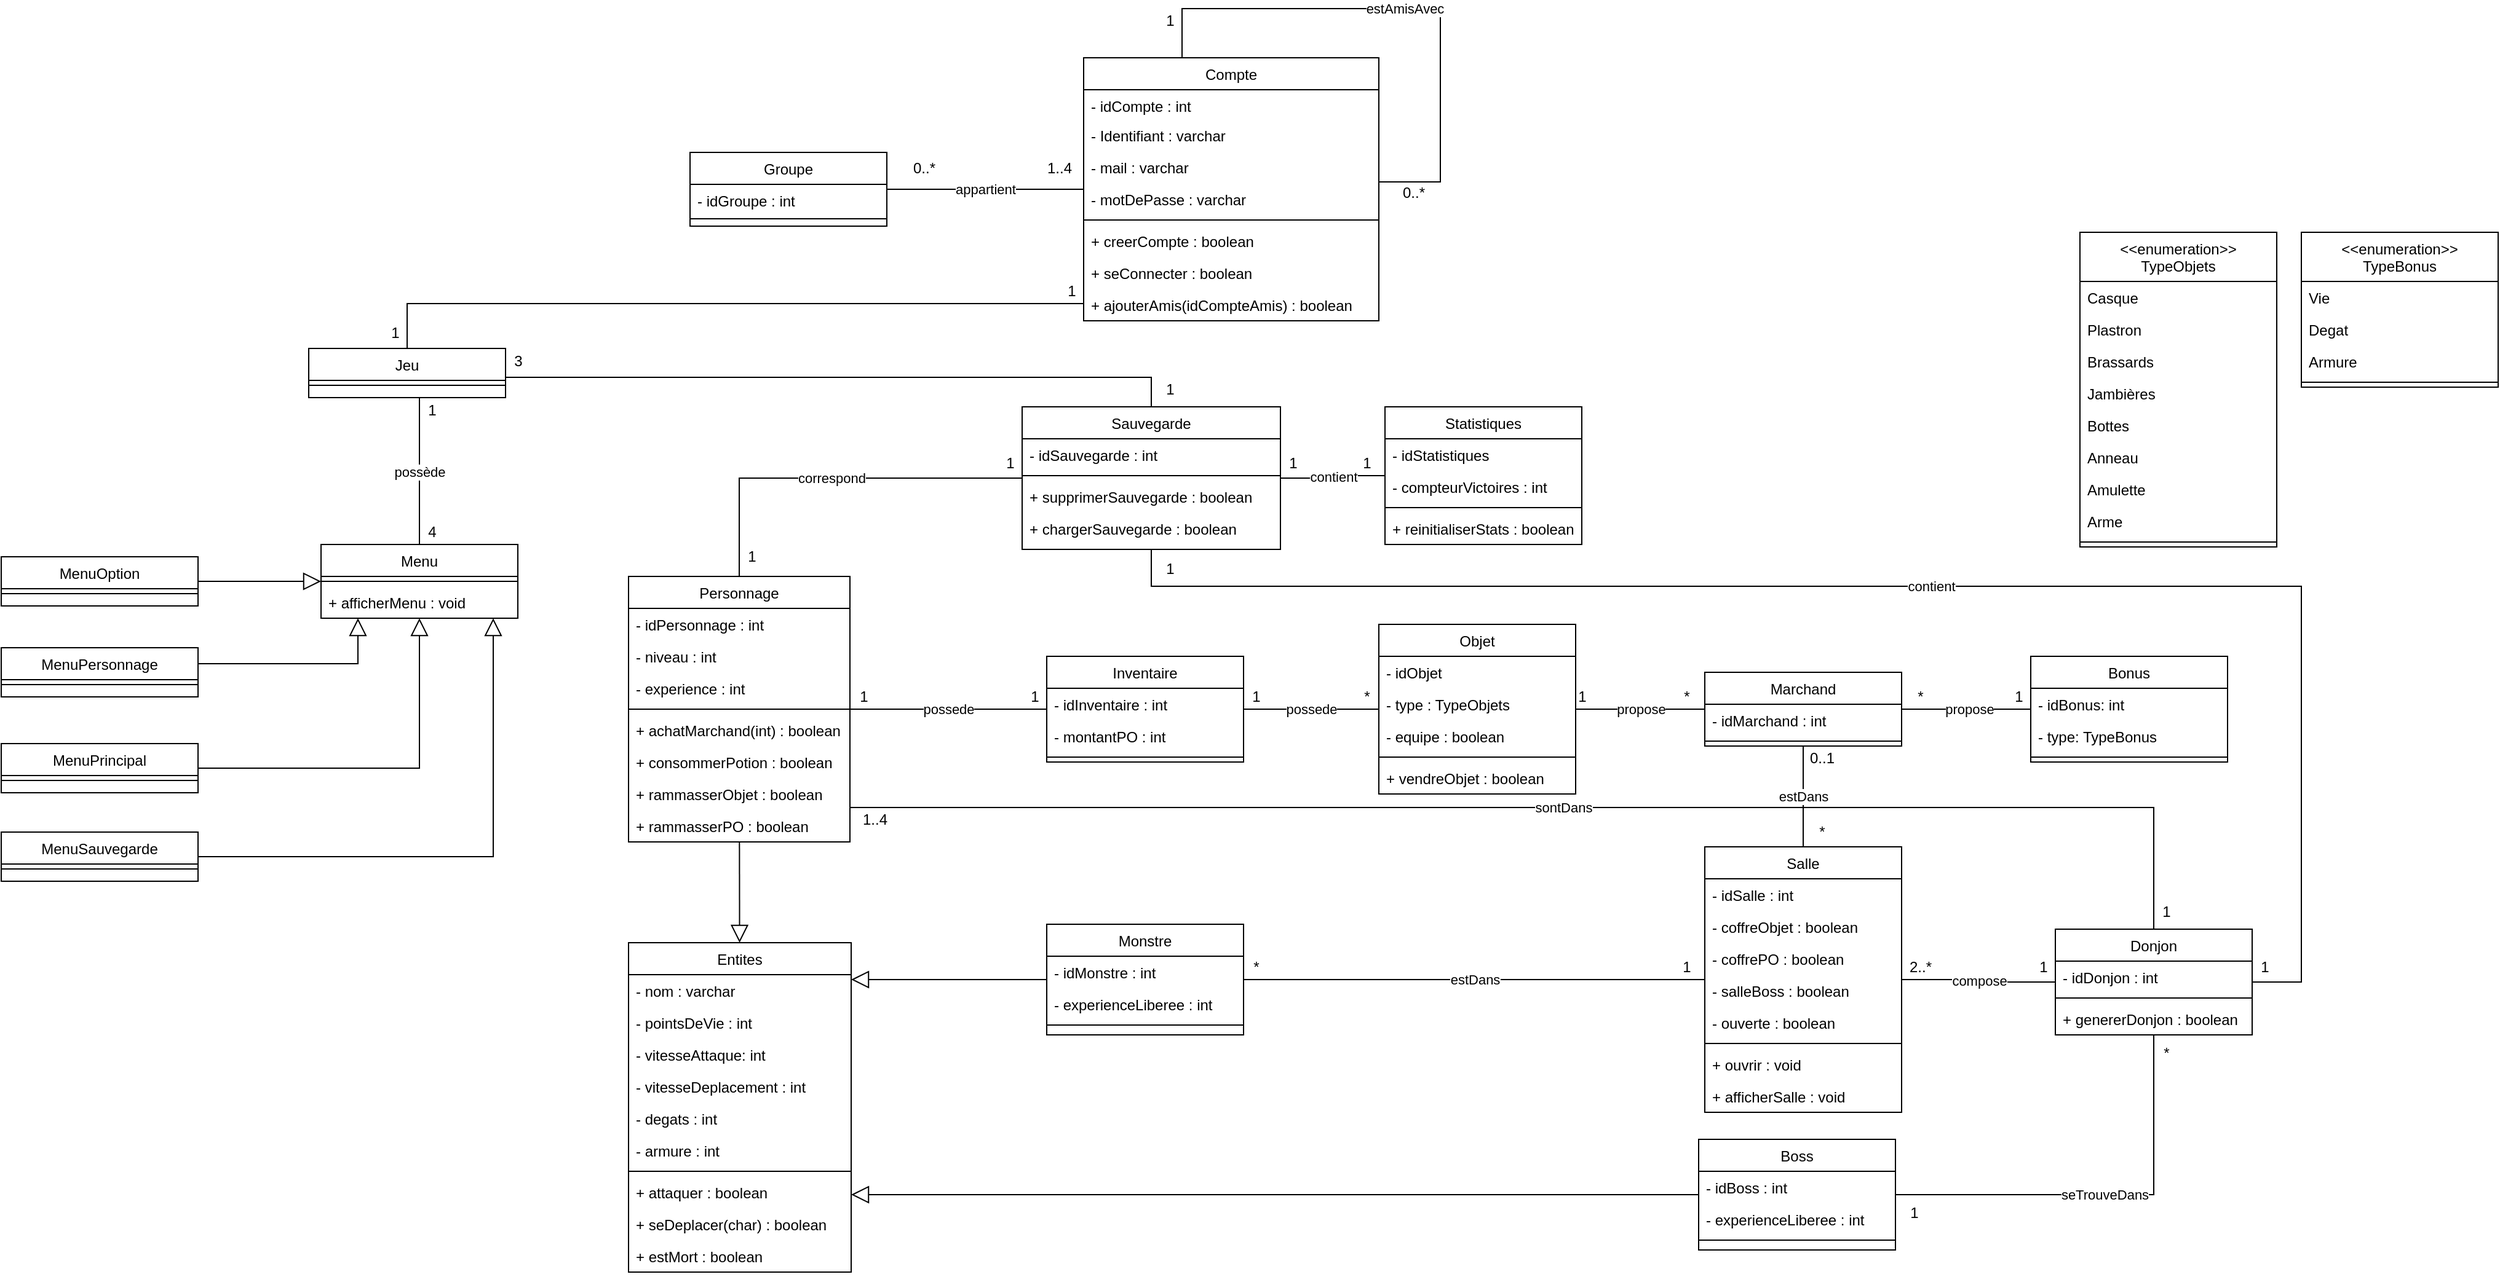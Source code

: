 <mxfile version="14.6.13" type="device"><diagram id="C5RBs43oDa-KdzZeNtuy" name="Page-1"><mxGraphModel dx="2858" dy="2343" grid="1" gridSize="10" guides="1" tooltips="1" connect="1" arrows="1" fold="1" page="1" pageScale="1" pageWidth="827" pageHeight="1169" math="0" shadow="0"><root><mxCell id="WIyWlLk6GJQsqaUBKTNV-0"/><mxCell id="WIyWlLk6GJQsqaUBKTNV-1" parent="WIyWlLk6GJQsqaUBKTNV-0"/><mxCell id="CKXL9ChSC8N--gB_DYFA-120" value="contient" style="edgeStyle=orthogonalEdgeStyle;rounded=0;orthogonalLoop=1;jettySize=auto;html=1;endArrow=none;endFill=0;" parent="WIyWlLk6GJQsqaUBKTNV-1" source="CKXL9ChSC8N--gB_DYFA-48" target="CKXL9ChSC8N--gB_DYFA-72" edge="1"><mxGeometry relative="1" as="geometry"/></mxCell><mxCell id="CKXL9ChSC8N--gB_DYFA-124" value="correspond" style="edgeStyle=orthogonalEdgeStyle;rounded=0;orthogonalLoop=1;jettySize=auto;html=1;endArrow=none;endFill=0;" parent="WIyWlLk6GJQsqaUBKTNV-1" source="CKXL9ChSC8N--gB_DYFA-48" target="CKXL9ChSC8N--gB_DYFA-0" edge="1"><mxGeometry relative="1" as="geometry"/></mxCell><mxCell id="CKXL9ChSC8N--gB_DYFA-140" value="estDans" style="edgeStyle=orthogonalEdgeStyle;rounded=0;orthogonalLoop=1;jettySize=auto;html=1;endArrow=none;endFill=0;" parent="WIyWlLk6GJQsqaUBKTNV-1" source="CKXL9ChSC8N--gB_DYFA-24" target="CKXL9ChSC8N--gB_DYFA-151" edge="1"><mxGeometry relative="1" as="geometry"><mxPoint x="1310" y="470" as="targetPoint"/><mxPoint x="1210" y="470" as="sourcePoint"/></mxGeometry></mxCell><mxCell id="CKXL9ChSC8N--gB_DYFA-121" value="1" style="text;html=1;align=center;verticalAlign=middle;resizable=0;points=[];autosize=1;" parent="WIyWlLk6GJQsqaUBKTNV-1" vertex="1"><mxGeometry x="970" y="40" width="20" height="20" as="geometry"/></mxCell><mxCell id="CKXL9ChSC8N--gB_DYFA-123" value="1" style="text;html=1;align=center;verticalAlign=middle;resizable=0;points=[];autosize=1;" parent="WIyWlLk6GJQsqaUBKTNV-1" vertex="1"><mxGeometry x="1030" y="40" width="20" height="20" as="geometry"/></mxCell><mxCell id="CKXL9ChSC8N--gB_DYFA-125" value="1" style="text;html=1;align=center;verticalAlign=middle;resizable=0;points=[];autosize=1;" parent="WIyWlLk6GJQsqaUBKTNV-1" vertex="1"><mxGeometry x="740" y="40" width="20" height="20" as="geometry"/></mxCell><mxCell id="CKXL9ChSC8N--gB_DYFA-126" value="1" style="text;html=1;align=center;verticalAlign=middle;resizable=0;points=[];autosize=1;" parent="WIyWlLk6GJQsqaUBKTNV-1" vertex="1"><mxGeometry x="530" y="116" width="20" height="20" as="geometry"/></mxCell><mxCell id="CKXL9ChSC8N--gB_DYFA-131" value="possede" style="edgeStyle=orthogonalEdgeStyle;rounded=0;orthogonalLoop=1;jettySize=auto;html=1;endArrow=none;endFill=0;" parent="WIyWlLk6GJQsqaUBKTNV-1" source="CKXL9ChSC8N--gB_DYFA-54" target="CKXL9ChSC8N--gB_DYFA-60" edge="1"><mxGeometry relative="1" as="geometry"><mxPoint x="1050" y="250" as="targetPoint"/></mxGeometry></mxCell><mxCell id="CKXL9ChSC8N--gB_DYFA-127" value="possede" style="edgeStyle=orthogonalEdgeStyle;rounded=0;orthogonalLoop=1;jettySize=auto;html=1;endArrow=none;endFill=0;" parent="WIyWlLk6GJQsqaUBKTNV-1" source="CKXL9ChSC8N--gB_DYFA-0" target="CKXL9ChSC8N--gB_DYFA-54" edge="1"><mxGeometry relative="1" as="geometry"/></mxCell><mxCell id="CKXL9ChSC8N--gB_DYFA-149" style="rounded=0;orthogonalLoop=1;jettySize=auto;html=1;startArrow=none;startFill=0;startSize=6;endArrow=block;endFill=0;endSize=12;" parent="WIyWlLk6GJQsqaUBKTNV-1" source="CKXL9ChSC8N--gB_DYFA-0" target="CKXL9ChSC8N--gB_DYFA-18" edge="1"><mxGeometry relative="1" as="geometry"/></mxCell><mxCell id="CKXL9ChSC8N--gB_DYFA-168" value="sontDans" style="edgeStyle=orthogonalEdgeStyle;rounded=0;orthogonalLoop=1;jettySize=auto;html=1;startArrow=none;startFill=0;startSize=6;endArrow=none;endFill=0;endSize=12;" parent="WIyWlLk6GJQsqaUBKTNV-1" source="CKXL9ChSC8N--gB_DYFA-0" target="CKXL9ChSC8N--gB_DYFA-157" edge="1"><mxGeometry relative="1" as="geometry"><mxPoint x="590" y="360" as="sourcePoint"/><Array as="points"><mxPoint x="1680" y="330"/></Array></mxGeometry></mxCell><mxCell id="CKXL9ChSC8N--gB_DYFA-128" value="1" style="text;html=1;align=center;verticalAlign=middle;resizable=0;points=[];autosize=1;" parent="WIyWlLk6GJQsqaUBKTNV-1" vertex="1"><mxGeometry x="621" y="230" width="20" height="20" as="geometry"/></mxCell><mxCell id="CKXL9ChSC8N--gB_DYFA-130" value="1" style="text;html=1;align=center;verticalAlign=middle;resizable=0;points=[];autosize=1;" parent="WIyWlLk6GJQsqaUBKTNV-1" vertex="1"><mxGeometry x="760" y="230" width="20" height="20" as="geometry"/></mxCell><mxCell id="CKXL9ChSC8N--gB_DYFA-132" value="1" style="text;html=1;align=center;verticalAlign=middle;resizable=0;points=[];autosize=1;" parent="WIyWlLk6GJQsqaUBKTNV-1" vertex="1"><mxGeometry x="940" y="230" width="20" height="20" as="geometry"/></mxCell><mxCell id="CKXL9ChSC8N--gB_DYFA-135" value="*" style="text;html=1;align=center;verticalAlign=middle;resizable=0;points=[];autosize=1;" parent="WIyWlLk6GJQsqaUBKTNV-1" vertex="1"><mxGeometry x="1030" y="230" width="20" height="20" as="geometry"/></mxCell><mxCell id="CKXL9ChSC8N--gB_DYFA-141" value="*" style="text;html=1;align=center;verticalAlign=middle;resizable=0;points=[];autosize=1;" parent="WIyWlLk6GJQsqaUBKTNV-1" vertex="1"><mxGeometry x="940" y="450" width="20" height="20" as="geometry"/></mxCell><mxCell id="CKXL9ChSC8N--gB_DYFA-142" value="1" style="text;html=1;align=center;verticalAlign=middle;resizable=0;points=[];autosize=1;" parent="WIyWlLk6GJQsqaUBKTNV-1" vertex="1"><mxGeometry x="1290" y="450" width="20" height="20" as="geometry"/></mxCell><mxCell id="CKXL9ChSC8N--gB_DYFA-147" style="edgeStyle=orthogonalEdgeStyle;rounded=0;orthogonalLoop=1;jettySize=auto;html=1;endArrow=block;endFill=0;startArrow=none;startFill=0;startSize=6;endSize=12;" parent="WIyWlLk6GJQsqaUBKTNV-1" source="CKXL9ChSC8N--gB_DYFA-24" target="CKXL9ChSC8N--gB_DYFA-18" edge="1"><mxGeometry relative="1" as="geometry"><Array as="points"><mxPoint x="660" y="470"/><mxPoint x="660" y="470"/></Array></mxGeometry></mxCell><mxCell id="CKXL9ChSC8N--gB_DYFA-144" value="seTrouveDans" style="edgeStyle=orthogonalEdgeStyle;rounded=0;orthogonalLoop=1;jettySize=auto;html=1;endArrow=none;endFill=0;" parent="WIyWlLk6GJQsqaUBKTNV-1" source="CKXL9ChSC8N--gB_DYFA-36" target="CKXL9ChSC8N--gB_DYFA-157" edge="1"><mxGeometry relative="1" as="geometry"><mxPoint x="1390" y="540" as="targetPoint"/></mxGeometry></mxCell><mxCell id="CKXL9ChSC8N--gB_DYFA-148" style="edgeStyle=orthogonalEdgeStyle;rounded=0;orthogonalLoop=1;jettySize=auto;html=1;startArrow=none;startFill=0;startSize=6;endArrow=block;endFill=0;endSize=12;" parent="WIyWlLk6GJQsqaUBKTNV-1" source="CKXL9ChSC8N--gB_DYFA-36" target="CKXL9ChSC8N--gB_DYFA-18" edge="1"><mxGeometry relative="1" as="geometry"><Array as="points"><mxPoint x="530" y="680"/></Array></mxGeometry></mxCell><mxCell id="CKXL9ChSC8N--gB_DYFA-36" value="Boss" style="swimlane;fontStyle=0;align=center;verticalAlign=top;childLayout=stackLayout;horizontal=1;startSize=26;horizontalStack=0;resizeParent=1;resizeLast=0;collapsible=1;marginBottom=0;rounded=0;shadow=0;strokeWidth=1;" parent="WIyWlLk6GJQsqaUBKTNV-1" vertex="1"><mxGeometry x="1310" y="600" width="160" height="90" as="geometry"><mxRectangle x="550" y="140" width="160" height="26" as="alternateBounds"/></mxGeometry></mxCell><mxCell id="CKXL9ChSC8N--gB_DYFA-204" value="- idBoss : int" style="text;align=left;verticalAlign=top;spacingLeft=4;spacingRight=4;overflow=hidden;rotatable=0;points=[[0,0.5],[1,0.5]];portConstraint=eastwest;" parent="CKXL9ChSC8N--gB_DYFA-36" vertex="1"><mxGeometry y="26" width="160" height="26" as="geometry"/></mxCell><mxCell id="CKXL9ChSC8N--gB_DYFA-203" value="- experienceLiberee : int" style="text;align=left;verticalAlign=top;spacingLeft=4;spacingRight=4;overflow=hidden;rotatable=0;points=[[0,0.5],[1,0.5]];portConstraint=eastwest;rounded=0;shadow=0;html=0;" parent="CKXL9ChSC8N--gB_DYFA-36" vertex="1"><mxGeometry y="52" width="160" height="26" as="geometry"/></mxCell><mxCell id="CKXL9ChSC8N--gB_DYFA-39" value="" style="line;html=1;strokeWidth=1;align=left;verticalAlign=middle;spacingTop=-1;spacingLeft=3;spacingRight=3;rotatable=0;labelPosition=right;points=[];portConstraint=eastwest;" parent="CKXL9ChSC8N--gB_DYFA-36" vertex="1"><mxGeometry y="78" width="160" height="8" as="geometry"/></mxCell><mxCell id="CKXL9ChSC8N--gB_DYFA-145" value="1" style="text;html=1;align=center;verticalAlign=middle;resizable=0;points=[];autosize=1;" parent="WIyWlLk6GJQsqaUBKTNV-1" vertex="1"><mxGeometry x="1475" y="650" width="20" height="20" as="geometry"/></mxCell><mxCell id="CKXL9ChSC8N--gB_DYFA-146" value="*" style="text;html=1;align=center;verticalAlign=middle;resizable=0;points=[];autosize=1;" parent="WIyWlLk6GJQsqaUBKTNV-1" vertex="1"><mxGeometry x="1680" y="520" width="20" height="20" as="geometry"/></mxCell><mxCell id="CKXL9ChSC8N--gB_DYFA-171" value="estAmisAvec" style="edgeStyle=orthogonalEdgeStyle;rounded=0;orthogonalLoop=1;jettySize=auto;html=1;startArrow=none;startFill=0;startSize=6;endArrow=none;endFill=0;endSize=12;" parent="WIyWlLk6GJQsqaUBKTNV-1" source="CKXL9ChSC8N--gB_DYFA-108" target="CKXL9ChSC8N--gB_DYFA-108" edge="1"><mxGeometry relative="1" as="geometry"><mxPoint x="1130" y="-190" as="targetPoint"/><Array as="points"><mxPoint x="890" y="-320"/><mxPoint x="1100" y="-320"/><mxPoint x="1100" y="-179"/></Array></mxGeometry></mxCell><mxCell id="CKXL9ChSC8N--gB_DYFA-163" value="compose" style="edgeStyle=orthogonalEdgeStyle;rounded=0;orthogonalLoop=1;jettySize=auto;html=1;startArrow=none;startFill=0;startSize=6;endArrow=none;endFill=0;endSize=12;" parent="WIyWlLk6GJQsqaUBKTNV-1" source="CKXL9ChSC8N--gB_DYFA-151" target="CKXL9ChSC8N--gB_DYFA-157" edge="1"><mxGeometry relative="1" as="geometry"/></mxCell><mxCell id="CKXL9ChSC8N--gB_DYFA-164" value="2..*" style="text;html=1;align=center;verticalAlign=middle;resizable=0;points=[];autosize=1;" parent="WIyWlLk6GJQsqaUBKTNV-1" vertex="1"><mxGeometry x="1475" y="450" width="30" height="20" as="geometry"/></mxCell><mxCell id="CKXL9ChSC8N--gB_DYFA-165" value="1" style="text;html=1;align=center;verticalAlign=middle;resizable=0;points=[];autosize=1;" parent="WIyWlLk6GJQsqaUBKTNV-1" vertex="1"><mxGeometry x="1580" y="450" width="20" height="20" as="geometry"/></mxCell><mxCell id="CKXL9ChSC8N--gB_DYFA-169" value="1" style="text;html=1;align=center;verticalAlign=middle;resizable=0;points=[];autosize=1;" parent="WIyWlLk6GJQsqaUBKTNV-1" vertex="1"><mxGeometry x="1680" y="405" width="20" height="20" as="geometry"/></mxCell><mxCell id="CKXL9ChSC8N--gB_DYFA-170" value="1..4" style="text;html=1;align=center;verticalAlign=middle;resizable=0;points=[];autosize=1;" parent="WIyWlLk6GJQsqaUBKTNV-1" vertex="1"><mxGeometry x="620" y="330" width="40" height="20" as="geometry"/></mxCell><mxCell id="CKXL9ChSC8N--gB_DYFA-172" value="1" style="text;html=1;align=center;verticalAlign=middle;resizable=0;points=[];autosize=1;" parent="WIyWlLk6GJQsqaUBKTNV-1" vertex="1"><mxGeometry x="870" y="-320" width="20" height="20" as="geometry"/></mxCell><mxCell id="CKXL9ChSC8N--gB_DYFA-173" value="0..*" style="text;html=1;align=center;verticalAlign=middle;resizable=0;points=[];autosize=1;" parent="WIyWlLk6GJQsqaUBKTNV-1" vertex="1"><mxGeometry x="1063" y="-180" width="30" height="20" as="geometry"/></mxCell><mxCell id="CKXL9ChSC8N--gB_DYFA-194" value="appartient" style="edgeStyle=orthogonalEdgeStyle;rounded=0;orthogonalLoop=1;jettySize=auto;html=1;startArrow=none;startFill=0;startSize=6;endArrow=none;endFill=0;endSize=12;" parent="WIyWlLk6GJQsqaUBKTNV-1" source="CKXL9ChSC8N--gB_DYFA-108" target="CKXL9ChSC8N--gB_DYFA-187" edge="1"><mxGeometry relative="1" as="geometry"/></mxCell><mxCell id="CKXL9ChSC8N--gB_DYFA-195" value="0..*" style="text;html=1;align=center;verticalAlign=middle;resizable=0;points=[];autosize=1;" parent="WIyWlLk6GJQsqaUBKTNV-1" vertex="1"><mxGeometry x="665" y="-200" width="30" height="20" as="geometry"/></mxCell><mxCell id="CKXL9ChSC8N--gB_DYFA-196" value="1..4" style="text;html=1;align=center;verticalAlign=middle;resizable=0;points=[];autosize=1;" parent="WIyWlLk6GJQsqaUBKTNV-1" vertex="1"><mxGeometry x="770" y="-200" width="40" height="20" as="geometry"/></mxCell><mxCell id="CKXL9ChSC8N--gB_DYFA-24" value="Monstre" style="swimlane;fontStyle=0;align=center;verticalAlign=top;childLayout=stackLayout;horizontal=1;startSize=26;horizontalStack=0;resizeParent=1;resizeLast=0;collapsible=1;marginBottom=0;rounded=0;shadow=0;strokeWidth=1;" parent="WIyWlLk6GJQsqaUBKTNV-1" vertex="1"><mxGeometry x="780" y="425" width="160" height="90" as="geometry"><mxRectangle x="550" y="140" width="160" height="26" as="alternateBounds"/></mxGeometry></mxCell><mxCell id="CKXL9ChSC8N--gB_DYFA-25" value="- idMonstre : int" style="text;align=left;verticalAlign=top;spacingLeft=4;spacingRight=4;overflow=hidden;rotatable=0;points=[[0,0.5],[1,0.5]];portConstraint=eastwest;" parent="CKXL9ChSC8N--gB_DYFA-24" vertex="1"><mxGeometry y="26" width="160" height="26" as="geometry"/></mxCell><mxCell id="CKXL9ChSC8N--gB_DYFA-26" value="- experienceLiberee : int" style="text;align=left;verticalAlign=top;spacingLeft=4;spacingRight=4;overflow=hidden;rotatable=0;points=[[0,0.5],[1,0.5]];portConstraint=eastwest;rounded=0;shadow=0;html=0;" parent="CKXL9ChSC8N--gB_DYFA-24" vertex="1"><mxGeometry y="52" width="160" height="26" as="geometry"/></mxCell><mxCell id="CKXL9ChSC8N--gB_DYFA-27" value="" style="line;html=1;strokeWidth=1;align=left;verticalAlign=middle;spacingTop=-1;spacingLeft=3;spacingRight=3;rotatable=0;labelPosition=right;points=[];portConstraint=eastwest;" parent="CKXL9ChSC8N--gB_DYFA-24" vertex="1"><mxGeometry y="78" width="160" height="8" as="geometry"/></mxCell><mxCell id="CKXL9ChSC8N--gB_DYFA-207" value="&lt;&lt;enumeration&gt;&gt;&#10;TypeObjets" style="swimlane;fontStyle=0;align=center;verticalAlign=top;childLayout=stackLayout;horizontal=1;startSize=40;horizontalStack=0;resizeParent=1;resizeLast=0;collapsible=1;marginBottom=0;rounded=0;shadow=0;strokeWidth=1;" parent="WIyWlLk6GJQsqaUBKTNV-1" vertex="1"><mxGeometry x="1620" y="-138" width="160" height="256" as="geometry"><mxRectangle x="550" y="140" width="160" height="26" as="alternateBounds"/></mxGeometry></mxCell><mxCell id="CKXL9ChSC8N--gB_DYFA-209" value="Casque" style="text;align=left;verticalAlign=top;spacingLeft=4;spacingRight=4;overflow=hidden;rotatable=0;points=[[0,0.5],[1,0.5]];portConstraint=eastwest;rounded=0;shadow=0;html=0;" parent="CKXL9ChSC8N--gB_DYFA-207" vertex="1"><mxGeometry y="40" width="160" height="26" as="geometry"/></mxCell><mxCell id="CKXL9ChSC8N--gB_DYFA-214" value="Plastron" style="text;align=left;verticalAlign=top;spacingLeft=4;spacingRight=4;overflow=hidden;rotatable=0;points=[[0,0.5],[1,0.5]];portConstraint=eastwest;rounded=0;shadow=0;html=0;" parent="CKXL9ChSC8N--gB_DYFA-207" vertex="1"><mxGeometry y="66" width="160" height="26" as="geometry"/></mxCell><mxCell id="CKXL9ChSC8N--gB_DYFA-219" value="Brassards" style="text;align=left;verticalAlign=top;spacingLeft=4;spacingRight=4;overflow=hidden;rotatable=0;points=[[0,0.5],[1,0.5]];portConstraint=eastwest;rounded=0;shadow=0;html=0;" parent="CKXL9ChSC8N--gB_DYFA-207" vertex="1"><mxGeometry y="92" width="160" height="26" as="geometry"/></mxCell><mxCell id="CKXL9ChSC8N--gB_DYFA-217" value="Jambières" style="text;align=left;verticalAlign=top;spacingLeft=4;spacingRight=4;overflow=hidden;rotatable=0;points=[[0,0.5],[1,0.5]];portConstraint=eastwest;rounded=0;shadow=0;html=0;" parent="CKXL9ChSC8N--gB_DYFA-207" vertex="1"><mxGeometry y="118" width="160" height="26" as="geometry"/></mxCell><mxCell id="CKXL9ChSC8N--gB_DYFA-218" value="Bottes" style="text;align=left;verticalAlign=top;spacingLeft=4;spacingRight=4;overflow=hidden;rotatable=0;points=[[0,0.5],[1,0.5]];portConstraint=eastwest;rounded=0;shadow=0;html=0;" parent="CKXL9ChSC8N--gB_DYFA-207" vertex="1"><mxGeometry y="144" width="160" height="26" as="geometry"/></mxCell><mxCell id="CKXL9ChSC8N--gB_DYFA-220" value="Anneau" style="text;align=left;verticalAlign=top;spacingLeft=4;spacingRight=4;overflow=hidden;rotatable=0;points=[[0,0.5],[1,0.5]];portConstraint=eastwest;rounded=0;shadow=0;html=0;" parent="CKXL9ChSC8N--gB_DYFA-207" vertex="1"><mxGeometry y="170" width="160" height="26" as="geometry"/></mxCell><mxCell id="CKXL9ChSC8N--gB_DYFA-221" value="Amulette" style="text;align=left;verticalAlign=top;spacingLeft=4;spacingRight=4;overflow=hidden;rotatable=0;points=[[0,0.5],[1,0.5]];portConstraint=eastwest;rounded=0;shadow=0;html=0;" parent="CKXL9ChSC8N--gB_DYFA-207" vertex="1"><mxGeometry y="196" width="160" height="26" as="geometry"/></mxCell><mxCell id="CKXL9ChSC8N--gB_DYFA-222" value="Arme" style="text;align=left;verticalAlign=top;spacingLeft=4;spacingRight=4;overflow=hidden;rotatable=0;points=[[0,0.5],[1,0.5]];portConstraint=eastwest;rounded=0;shadow=0;html=0;" parent="CKXL9ChSC8N--gB_DYFA-207" vertex="1"><mxGeometry y="222" width="160" height="26" as="geometry"/></mxCell><mxCell id="CKXL9ChSC8N--gB_DYFA-210" value="" style="line;html=1;strokeWidth=1;align=left;verticalAlign=middle;spacingTop=-1;spacingLeft=3;spacingRight=3;rotatable=0;labelPosition=right;points=[];portConstraint=eastwest;" parent="CKXL9ChSC8N--gB_DYFA-207" vertex="1"><mxGeometry y="248" width="160" height="8" as="geometry"/></mxCell><mxCell id="CKXL9ChSC8N--gB_DYFA-72" value="Statistiques" style="swimlane;fontStyle=0;align=center;verticalAlign=top;childLayout=stackLayout;horizontal=1;startSize=26;horizontalStack=0;resizeParent=1;resizeLast=0;collapsible=1;marginBottom=0;rounded=0;shadow=0;strokeWidth=1;" parent="WIyWlLk6GJQsqaUBKTNV-1" vertex="1"><mxGeometry x="1055" y="4" width="160" height="112" as="geometry"><mxRectangle x="550" y="140" width="160" height="26" as="alternateBounds"/></mxGeometry></mxCell><mxCell id="CKXL9ChSC8N--gB_DYFA-74" value="- idStatistiques" style="text;align=left;verticalAlign=top;spacingLeft=4;spacingRight=4;overflow=hidden;rotatable=0;points=[[0,0.5],[1,0.5]];portConstraint=eastwest;rounded=0;shadow=0;html=0;" parent="CKXL9ChSC8N--gB_DYFA-72" vertex="1"><mxGeometry y="26" width="160" height="26" as="geometry"/></mxCell><mxCell id="CKXL9ChSC8N--gB_DYFA-223" value="- compteurVictoires : int" style="text;align=left;verticalAlign=top;spacingLeft=4;spacingRight=4;overflow=hidden;rotatable=0;points=[[0,0.5],[1,0.5]];portConstraint=eastwest;rounded=0;shadow=0;html=0;" parent="CKXL9ChSC8N--gB_DYFA-72" vertex="1"><mxGeometry y="52" width="160" height="26" as="geometry"/></mxCell><mxCell id="CKXL9ChSC8N--gB_DYFA-75" value="" style="line;html=1;strokeWidth=1;align=left;verticalAlign=middle;spacingTop=-1;spacingLeft=3;spacingRight=3;rotatable=0;labelPosition=right;points=[];portConstraint=eastwest;" parent="CKXL9ChSC8N--gB_DYFA-72" vertex="1"><mxGeometry y="78" width="160" height="8" as="geometry"/></mxCell><mxCell id="CKXL9ChSC8N--gB_DYFA-232" value="+ reinitialiserStats : boolean" style="text;align=left;verticalAlign=top;spacingLeft=4;spacingRight=4;overflow=hidden;rotatable=0;points=[[0,0.5],[1,0.5]];portConstraint=eastwest;rounded=0;shadow=0;html=0;" parent="CKXL9ChSC8N--gB_DYFA-72" vertex="1"><mxGeometry y="86" width="160" height="26" as="geometry"/></mxCell><mxCell id="CKXL9ChSC8N--gB_DYFA-48" value="Sauvegarde" style="swimlane;fontStyle=0;align=center;verticalAlign=top;childLayout=stackLayout;horizontal=1;startSize=26;horizontalStack=0;resizeParent=1;resizeLast=0;collapsible=1;marginBottom=0;rounded=0;shadow=0;strokeWidth=1;" parent="WIyWlLk6GJQsqaUBKTNV-1" vertex="1"><mxGeometry x="760" y="4" width="210" height="116" as="geometry"><mxRectangle x="550" y="140" width="160" height="26" as="alternateBounds"/></mxGeometry></mxCell><mxCell id="CKXL9ChSC8N--gB_DYFA-49" value="- idSauvegarde : int" style="text;align=left;verticalAlign=top;spacingLeft=4;spacingRight=4;overflow=hidden;rotatable=0;points=[[0,0.5],[1,0.5]];portConstraint=eastwest;" parent="CKXL9ChSC8N--gB_DYFA-48" vertex="1"><mxGeometry y="26" width="210" height="26" as="geometry"/></mxCell><mxCell id="CKXL9ChSC8N--gB_DYFA-51" value="" style="line;html=1;strokeWidth=1;align=left;verticalAlign=middle;spacingTop=-1;spacingLeft=3;spacingRight=3;rotatable=0;labelPosition=right;points=[];portConstraint=eastwest;" parent="CKXL9ChSC8N--gB_DYFA-48" vertex="1"><mxGeometry y="52" width="210" height="8" as="geometry"/></mxCell><mxCell id="CKXL9ChSC8N--gB_DYFA-233" value="+ supprimerSauvegarde : boolean" style="text;align=left;verticalAlign=top;spacingLeft=4;spacingRight=4;overflow=hidden;rotatable=0;points=[[0,0.5],[1,0.5]];portConstraint=eastwest;rounded=0;shadow=0;html=0;" parent="CKXL9ChSC8N--gB_DYFA-48" vertex="1"><mxGeometry y="60" width="210" height="26" as="geometry"/></mxCell><mxCell id="CKXL9ChSC8N--gB_DYFA-234" value="+ chargerSauvegarde : boolean" style="text;align=left;verticalAlign=top;spacingLeft=4;spacingRight=4;overflow=hidden;rotatable=0;points=[[0,0.5],[1,0.5]];portConstraint=eastwest;rounded=0;shadow=0;html=0;" parent="CKXL9ChSC8N--gB_DYFA-48" vertex="1"><mxGeometry y="86" width="210" height="26" as="geometry"/></mxCell><mxCell id="CKXL9ChSC8N--gB_DYFA-54" value="Inventaire" style="swimlane;fontStyle=0;align=center;verticalAlign=top;childLayout=stackLayout;horizontal=1;startSize=26;horizontalStack=0;resizeParent=1;resizeLast=0;collapsible=1;marginBottom=0;rounded=0;shadow=0;strokeWidth=1;" parent="WIyWlLk6GJQsqaUBKTNV-1" vertex="1"><mxGeometry x="780" y="207" width="160" height="86" as="geometry"><mxRectangle x="550" y="140" width="160" height="26" as="alternateBounds"/></mxGeometry></mxCell><mxCell id="CKXL9ChSC8N--gB_DYFA-55" value="- idInventaire : int" style="text;align=left;verticalAlign=top;spacingLeft=4;spacingRight=4;overflow=hidden;rotatable=0;points=[[0,0.5],[1,0.5]];portConstraint=eastwest;" parent="CKXL9ChSC8N--gB_DYFA-54" vertex="1"><mxGeometry y="26" width="160" height="26" as="geometry"/></mxCell><mxCell id="CKXL9ChSC8N--gB_DYFA-56" value="- montantPO : int" style="text;align=left;verticalAlign=top;spacingLeft=4;spacingRight=4;overflow=hidden;rotatable=0;points=[[0,0.5],[1,0.5]];portConstraint=eastwest;rounded=0;shadow=0;html=0;" parent="CKXL9ChSC8N--gB_DYFA-54" vertex="1"><mxGeometry y="52" width="160" height="26" as="geometry"/></mxCell><mxCell id="CKXL9ChSC8N--gB_DYFA-57" value="" style="line;html=1;strokeWidth=1;align=left;verticalAlign=middle;spacingTop=-1;spacingLeft=3;spacingRight=3;rotatable=0;labelPosition=right;points=[];portConstraint=eastwest;" parent="CKXL9ChSC8N--gB_DYFA-54" vertex="1"><mxGeometry y="78" width="160" height="8" as="geometry"/></mxCell><mxCell id="CKXL9ChSC8N--gB_DYFA-60" value="Objet" style="swimlane;fontStyle=0;align=center;verticalAlign=top;childLayout=stackLayout;horizontal=1;startSize=26;horizontalStack=0;resizeParent=1;resizeLast=0;collapsible=1;marginBottom=0;rounded=0;shadow=0;strokeWidth=1;" parent="WIyWlLk6GJQsqaUBKTNV-1" vertex="1"><mxGeometry x="1050" y="181" width="160" height="138" as="geometry"><mxRectangle x="550" y="140" width="160" height="26" as="alternateBounds"/></mxGeometry></mxCell><mxCell id="CKXL9ChSC8N--gB_DYFA-61" value="- idObjet" style="text;align=left;verticalAlign=top;spacingLeft=4;spacingRight=4;overflow=hidden;rotatable=0;points=[[0,0.5],[1,0.5]];portConstraint=eastwest;" parent="CKXL9ChSC8N--gB_DYFA-60" vertex="1"><mxGeometry y="26" width="160" height="26" as="geometry"/></mxCell><mxCell id="CKXL9ChSC8N--gB_DYFA-213" value="- type : TypeObjets" style="text;align=left;verticalAlign=top;spacingLeft=4;spacingRight=4;overflow=hidden;rotatable=0;points=[[0,0.5],[1,0.5]];portConstraint=eastwest;" parent="CKXL9ChSC8N--gB_DYFA-60" vertex="1"><mxGeometry y="52" width="160" height="26" as="geometry"/></mxCell><mxCell id="CKXL9ChSC8N--gB_DYFA-62" value="- equipe : boolean" style="text;align=left;verticalAlign=top;spacingLeft=4;spacingRight=4;overflow=hidden;rotatable=0;points=[[0,0.5],[1,0.5]];portConstraint=eastwest;rounded=0;shadow=0;html=0;" parent="CKXL9ChSC8N--gB_DYFA-60" vertex="1"><mxGeometry y="78" width="160" height="26" as="geometry"/></mxCell><mxCell id="CKXL9ChSC8N--gB_DYFA-63" value="" style="line;html=1;strokeWidth=1;align=left;verticalAlign=middle;spacingTop=-1;spacingLeft=3;spacingRight=3;rotatable=0;labelPosition=right;points=[];portConstraint=eastwest;" parent="CKXL9ChSC8N--gB_DYFA-60" vertex="1"><mxGeometry y="104" width="160" height="8" as="geometry"/></mxCell><mxCell id="CKXL9ChSC8N--gB_DYFA-242" value="+ vendreObjet : boolean" style="text;align=left;verticalAlign=top;spacingLeft=4;spacingRight=4;overflow=hidden;rotatable=0;points=[[0,0.5],[1,0.5]];portConstraint=eastwest;" parent="CKXL9ChSC8N--gB_DYFA-60" vertex="1"><mxGeometry y="112" width="160" height="26" as="geometry"/></mxCell><mxCell id="CKXL9ChSC8N--gB_DYFA-108" value="Compte" style="swimlane;fontStyle=0;align=center;verticalAlign=top;childLayout=stackLayout;horizontal=1;startSize=26;horizontalStack=0;resizeParent=1;resizeLast=0;collapsible=1;marginBottom=0;rounded=0;shadow=0;strokeWidth=1;" parent="WIyWlLk6GJQsqaUBKTNV-1" vertex="1"><mxGeometry x="810" y="-280" width="240" height="214" as="geometry"><mxRectangle x="550" y="140" width="160" height="26" as="alternateBounds"/></mxGeometry></mxCell><mxCell id="CKXL9ChSC8N--gB_DYFA-109" value="- idCompte : int" style="text;align=left;verticalAlign=top;spacingLeft=4;spacingRight=4;overflow=hidden;rotatable=0;points=[[0,0.5],[1,0.5]];portConstraint=eastwest;" parent="CKXL9ChSC8N--gB_DYFA-108" vertex="1"><mxGeometry y="26" width="240" height="24" as="geometry"/></mxCell><mxCell id="CKXL9ChSC8N--gB_DYFA-110" value="- Identifiant : varchar" style="text;align=left;verticalAlign=top;spacingLeft=4;spacingRight=4;overflow=hidden;rotatable=0;points=[[0,0.5],[1,0.5]];portConstraint=eastwest;rounded=0;shadow=0;html=0;" parent="CKXL9ChSC8N--gB_DYFA-108" vertex="1"><mxGeometry y="50" width="240" height="26" as="geometry"/></mxCell><mxCell id="CKXL9ChSC8N--gB_DYFA-184" value="- mail : varchar" style="text;align=left;verticalAlign=top;spacingLeft=4;spacingRight=4;overflow=hidden;rotatable=0;points=[[0,0.5],[1,0.5]];portConstraint=eastwest;rounded=0;shadow=0;html=0;" parent="CKXL9ChSC8N--gB_DYFA-108" vertex="1"><mxGeometry y="76" width="240" height="26" as="geometry"/></mxCell><mxCell id="CKXL9ChSC8N--gB_DYFA-185" value="- motDePasse : varchar" style="text;align=left;verticalAlign=top;spacingLeft=4;spacingRight=4;overflow=hidden;rotatable=0;points=[[0,0.5],[1,0.5]];portConstraint=eastwest;rounded=0;shadow=0;html=0;" parent="CKXL9ChSC8N--gB_DYFA-108" vertex="1"><mxGeometry y="102" width="240" height="26" as="geometry"/></mxCell><mxCell id="CKXL9ChSC8N--gB_DYFA-111" value="" style="line;html=1;strokeWidth=1;align=left;verticalAlign=middle;spacingTop=-1;spacingLeft=3;spacingRight=3;rotatable=0;labelPosition=right;points=[];portConstraint=eastwest;" parent="CKXL9ChSC8N--gB_DYFA-108" vertex="1"><mxGeometry y="128" width="240" height="8" as="geometry"/></mxCell><mxCell id="CKXL9ChSC8N--gB_DYFA-243" value="+ creerCompte : boolean" style="text;align=left;verticalAlign=top;spacingLeft=4;spacingRight=4;overflow=hidden;rotatable=0;points=[[0,0.5],[1,0.5]];portConstraint=eastwest;rounded=0;shadow=0;html=0;" parent="CKXL9ChSC8N--gB_DYFA-108" vertex="1"><mxGeometry y="136" width="240" height="26" as="geometry"/></mxCell><mxCell id="CKXL9ChSC8N--gB_DYFA-244" value="+ seConnecter : boolean" style="text;align=left;verticalAlign=top;spacingLeft=4;spacingRight=4;overflow=hidden;rotatable=0;points=[[0,0.5],[1,0.5]];portConstraint=eastwest;rounded=0;shadow=0;html=0;" parent="CKXL9ChSC8N--gB_DYFA-108" vertex="1"><mxGeometry y="162" width="240" height="26" as="geometry"/></mxCell><mxCell id="CKXL9ChSC8N--gB_DYFA-230" value="+ ajouterAmis(idCompteAmis) : boolean" style="text;align=left;verticalAlign=top;spacingLeft=4;spacingRight=4;overflow=hidden;rotatable=0;points=[[0,0.5],[1,0.5]];portConstraint=eastwest;rounded=0;shadow=0;html=0;" parent="CKXL9ChSC8N--gB_DYFA-108" vertex="1"><mxGeometry y="188" width="240" height="26" as="geometry"/></mxCell><mxCell id="CKXL9ChSC8N--gB_DYFA-187" value="Groupe" style="swimlane;fontStyle=0;align=center;verticalAlign=top;childLayout=stackLayout;horizontal=1;startSize=26;horizontalStack=0;resizeParent=1;resizeLast=0;collapsible=1;marginBottom=0;rounded=0;shadow=0;strokeWidth=1;" parent="WIyWlLk6GJQsqaUBKTNV-1" vertex="1"><mxGeometry x="490" y="-203" width="160" height="60" as="geometry"><mxRectangle x="550" y="140" width="160" height="26" as="alternateBounds"/></mxGeometry></mxCell><mxCell id="CKXL9ChSC8N--gB_DYFA-188" value="- idGroupe : int" style="text;align=left;verticalAlign=top;spacingLeft=4;spacingRight=4;overflow=hidden;rotatable=0;points=[[0,0.5],[1,0.5]];portConstraint=eastwest;" parent="CKXL9ChSC8N--gB_DYFA-187" vertex="1"><mxGeometry y="26" width="160" height="24" as="geometry"/></mxCell><mxCell id="CKXL9ChSC8N--gB_DYFA-193" value="" style="line;html=1;strokeWidth=1;align=left;verticalAlign=middle;spacingTop=-1;spacingLeft=3;spacingRight=3;rotatable=0;labelPosition=right;points=[];portConstraint=eastwest;" parent="CKXL9ChSC8N--gB_DYFA-187" vertex="1"><mxGeometry y="50" width="160" height="8" as="geometry"/></mxCell><mxCell id="CKXL9ChSC8N--gB_DYFA-18" value="Entites" style="swimlane;fontStyle=0;align=center;verticalAlign=top;childLayout=stackLayout;horizontal=1;startSize=26;horizontalStack=0;resizeParent=1;resizeLast=0;collapsible=1;marginBottom=0;rounded=0;shadow=0;strokeWidth=1;" parent="WIyWlLk6GJQsqaUBKTNV-1" vertex="1"><mxGeometry x="440" y="440" width="181" height="268" as="geometry"><mxRectangle x="550" y="140" width="160" height="26" as="alternateBounds"/></mxGeometry></mxCell><mxCell id="CKXL9ChSC8N--gB_DYFA-202" value="- nom : varchar" style="text;align=left;verticalAlign=top;spacingLeft=4;spacingRight=4;overflow=hidden;rotatable=0;points=[[0,0.5],[1,0.5]];portConstraint=eastwest;" parent="CKXL9ChSC8N--gB_DYFA-18" vertex="1"><mxGeometry y="26" width="181" height="26" as="geometry"/></mxCell><mxCell id="CKXL9ChSC8N--gB_DYFA-19" value="- pointsDeVie : int" style="text;align=left;verticalAlign=top;spacingLeft=4;spacingRight=4;overflow=hidden;rotatable=0;points=[[0,0.5],[1,0.5]];portConstraint=eastwest;" parent="CKXL9ChSC8N--gB_DYFA-18" vertex="1"><mxGeometry y="52" width="181" height="26" as="geometry"/></mxCell><mxCell id="CKXL9ChSC8N--gB_DYFA-20" value="- vitesseAttaque: int" style="text;align=left;verticalAlign=top;spacingLeft=4;spacingRight=4;overflow=hidden;rotatable=0;points=[[0,0.5],[1,0.5]];portConstraint=eastwest;rounded=0;shadow=0;html=0;" parent="CKXL9ChSC8N--gB_DYFA-18" vertex="1"><mxGeometry y="78" width="181" height="26" as="geometry"/></mxCell><mxCell id="CKXL9ChSC8N--gB_DYFA-199" value="- vitesseDeplacement : int" style="text;align=left;verticalAlign=top;spacingLeft=4;spacingRight=4;overflow=hidden;rotatable=0;points=[[0,0.5],[1,0.5]];portConstraint=eastwest;rounded=0;shadow=0;html=0;" parent="CKXL9ChSC8N--gB_DYFA-18" vertex="1"><mxGeometry y="104" width="181" height="26" as="geometry"/></mxCell><mxCell id="CKXL9ChSC8N--gB_DYFA-197" value="- degats : int" style="text;align=left;verticalAlign=top;spacingLeft=4;spacingRight=4;overflow=hidden;rotatable=0;points=[[0,0.5],[1,0.5]];portConstraint=eastwest;rounded=0;shadow=0;html=0;" parent="CKXL9ChSC8N--gB_DYFA-18" vertex="1"><mxGeometry y="130" width="181" height="26" as="geometry"/></mxCell><mxCell id="CKXL9ChSC8N--gB_DYFA-198" value="- armure : int" style="text;align=left;verticalAlign=top;spacingLeft=4;spacingRight=4;overflow=hidden;rotatable=0;points=[[0,0.5],[1,0.5]];portConstraint=eastwest;rounded=0;shadow=0;html=0;" parent="CKXL9ChSC8N--gB_DYFA-18" vertex="1"><mxGeometry y="156" width="181" height="26" as="geometry"/></mxCell><mxCell id="CKXL9ChSC8N--gB_DYFA-21" value="" style="line;html=1;strokeWidth=1;align=left;verticalAlign=middle;spacingTop=-1;spacingLeft=3;spacingRight=3;rotatable=0;labelPosition=right;points=[];portConstraint=eastwest;" parent="CKXL9ChSC8N--gB_DYFA-18" vertex="1"><mxGeometry y="182" width="181" height="8" as="geometry"/></mxCell><mxCell id="CKXL9ChSC8N--gB_DYFA-246" value="+ attaquer : boolean" style="text;align=left;verticalAlign=top;spacingLeft=4;spacingRight=4;overflow=hidden;rotatable=0;points=[[0,0.5],[1,0.5]];portConstraint=eastwest;" parent="CKXL9ChSC8N--gB_DYFA-18" vertex="1"><mxGeometry y="190" width="181" height="26" as="geometry"/></mxCell><mxCell id="CKXL9ChSC8N--gB_DYFA-245" value="+ seDeplacer(char) : boolean" style="text;align=left;verticalAlign=top;spacingLeft=4;spacingRight=4;overflow=hidden;rotatable=0;points=[[0,0.5],[1,0.5]];portConstraint=eastwest;" parent="CKXL9ChSC8N--gB_DYFA-18" vertex="1"><mxGeometry y="216" width="181" height="26" as="geometry"/></mxCell><mxCell id="CKXL9ChSC8N--gB_DYFA-247" value="+ estMort : boolean" style="text;align=left;verticalAlign=top;spacingLeft=4;spacingRight=4;overflow=hidden;rotatable=0;points=[[0,0.5],[1,0.5]];portConstraint=eastwest;" parent="CKXL9ChSC8N--gB_DYFA-18" vertex="1"><mxGeometry y="242" width="181" height="26" as="geometry"/></mxCell><mxCell id="CKXL9ChSC8N--gB_DYFA-261" value="estDans" style="edgeStyle=orthogonalEdgeStyle;rounded=0;orthogonalLoop=1;jettySize=auto;html=1;startArrow=none;startFill=0;startSize=6;endArrow=none;endFill=0;endSize=12;" parent="WIyWlLk6GJQsqaUBKTNV-1" source="CKXL9ChSC8N--gB_DYFA-151" target="CKXL9ChSC8N--gB_DYFA-254" edge="1"><mxGeometry relative="1" as="geometry"/></mxCell><mxCell id="CKXL9ChSC8N--gB_DYFA-151" value="Salle" style="swimlane;fontStyle=0;align=center;verticalAlign=top;childLayout=stackLayout;horizontal=1;startSize=26;horizontalStack=0;resizeParent=1;resizeLast=0;collapsible=1;marginBottom=0;rounded=0;shadow=0;strokeWidth=1;" parent="WIyWlLk6GJQsqaUBKTNV-1" vertex="1"><mxGeometry x="1315" y="362" width="160" height="216" as="geometry"><mxRectangle x="550" y="140" width="160" height="26" as="alternateBounds"/></mxGeometry></mxCell><mxCell id="CKXL9ChSC8N--gB_DYFA-152" value="- idSalle : int" style="text;align=left;verticalAlign=top;spacingLeft=4;spacingRight=4;overflow=hidden;rotatable=0;points=[[0,0.5],[1,0.5]];portConstraint=eastwest;" parent="CKXL9ChSC8N--gB_DYFA-151" vertex="1"><mxGeometry y="26" width="160" height="26" as="geometry"/></mxCell><mxCell id="CKXL9ChSC8N--gB_DYFA-153" value="- coffreObjet : boolean" style="text;align=left;verticalAlign=top;spacingLeft=4;spacingRight=4;overflow=hidden;rotatable=0;points=[[0,0.5],[1,0.5]];portConstraint=eastwest;rounded=0;shadow=0;html=0;" parent="CKXL9ChSC8N--gB_DYFA-151" vertex="1"><mxGeometry y="52" width="160" height="26" as="geometry"/></mxCell><mxCell id="CKXL9ChSC8N--gB_DYFA-225" value="- coffrePO : boolean" style="text;align=left;verticalAlign=top;spacingLeft=4;spacingRight=4;overflow=hidden;rotatable=0;points=[[0,0.5],[1,0.5]];portConstraint=eastwest;rounded=0;shadow=0;html=0;" parent="CKXL9ChSC8N--gB_DYFA-151" vertex="1"><mxGeometry y="78" width="160" height="26" as="geometry"/></mxCell><mxCell id="CKXL9ChSC8N--gB_DYFA-228" value="- salleBoss : boolean" style="text;align=left;verticalAlign=top;spacingLeft=4;spacingRight=4;overflow=hidden;rotatable=0;points=[[0,0.5],[1,0.5]];portConstraint=eastwest;rounded=0;shadow=0;html=0;" parent="CKXL9ChSC8N--gB_DYFA-151" vertex="1"><mxGeometry y="104" width="160" height="26" as="geometry"/></mxCell><mxCell id="CKXL9ChSC8N--gB_DYFA-248" value="- ouverte : boolean" style="text;align=left;verticalAlign=top;spacingLeft=4;spacingRight=4;overflow=hidden;rotatable=0;points=[[0,0.5],[1,0.5]];portConstraint=eastwest;rounded=0;shadow=0;html=0;" parent="CKXL9ChSC8N--gB_DYFA-151" vertex="1"><mxGeometry y="130" width="160" height="26" as="geometry"/></mxCell><mxCell id="CKXL9ChSC8N--gB_DYFA-154" value="" style="line;html=1;strokeWidth=1;align=left;verticalAlign=middle;spacingTop=-1;spacingLeft=3;spacingRight=3;rotatable=0;labelPosition=right;points=[];portConstraint=eastwest;" parent="CKXL9ChSC8N--gB_DYFA-151" vertex="1"><mxGeometry y="156" width="160" height="8" as="geometry"/></mxCell><mxCell id="CKXL9ChSC8N--gB_DYFA-249" value="+ ouvrir : void" style="text;align=left;verticalAlign=top;spacingLeft=4;spacingRight=4;overflow=hidden;rotatable=0;points=[[0,0.5],[1,0.5]];portConstraint=eastwest;rounded=0;shadow=0;html=0;" parent="CKXL9ChSC8N--gB_DYFA-151" vertex="1"><mxGeometry y="164" width="160" height="26" as="geometry"/></mxCell><mxCell id="f13aTMf-9KS1Jc6oj76v-63" value="+ afficherSalle : void" style="text;align=left;verticalAlign=top;spacingLeft=4;spacingRight=4;overflow=hidden;rotatable=0;points=[[0,0.5],[1,0.5]];portConstraint=eastwest;rounded=0;shadow=0;html=0;" vertex="1" parent="CKXL9ChSC8N--gB_DYFA-151"><mxGeometry y="190" width="160" height="26" as="geometry"/></mxCell><mxCell id="f13aTMf-9KS1Jc6oj76v-65" value="contient" style="rounded=0;orthogonalLoop=1;jettySize=auto;html=1;endArrow=none;endFill=0;startSize=6;endSize=12;strokeWidth=1;edgeStyle=orthogonalEdgeStyle;" edge="1" parent="WIyWlLk6GJQsqaUBKTNV-1" source="CKXL9ChSC8N--gB_DYFA-157" target="CKXL9ChSC8N--gB_DYFA-48"><mxGeometry relative="1" as="geometry"><Array as="points"><mxPoint x="1800" y="472"/><mxPoint x="1800" y="150"/><mxPoint x="865" y="150"/></Array></mxGeometry></mxCell><mxCell id="CKXL9ChSC8N--gB_DYFA-157" value="Donjon" style="swimlane;fontStyle=0;align=center;verticalAlign=top;childLayout=stackLayout;horizontal=1;startSize=26;horizontalStack=0;resizeParent=1;resizeLast=0;collapsible=1;marginBottom=0;rounded=0;shadow=0;strokeWidth=1;" parent="WIyWlLk6GJQsqaUBKTNV-1" vertex="1"><mxGeometry x="1600" y="429" width="160" height="86" as="geometry"><mxRectangle x="550" y="140" width="160" height="26" as="alternateBounds"/></mxGeometry></mxCell><mxCell id="CKXL9ChSC8N--gB_DYFA-158" value="- idDonjon : int" style="text;align=left;verticalAlign=top;spacingLeft=4;spacingRight=4;overflow=hidden;rotatable=0;points=[[0,0.5],[1,0.5]];portConstraint=eastwest;" parent="CKXL9ChSC8N--gB_DYFA-157" vertex="1"><mxGeometry y="26" width="160" height="26" as="geometry"/></mxCell><mxCell id="CKXL9ChSC8N--gB_DYFA-160" value="" style="line;html=1;strokeWidth=1;align=left;verticalAlign=middle;spacingTop=-1;spacingLeft=3;spacingRight=3;rotatable=0;labelPosition=right;points=[];portConstraint=eastwest;" parent="CKXL9ChSC8N--gB_DYFA-157" vertex="1"><mxGeometry y="52" width="160" height="8" as="geometry"/></mxCell><mxCell id="CKXL9ChSC8N--gB_DYFA-250" value="+ genererDonjon : boolean" style="text;align=left;verticalAlign=top;spacingLeft=4;spacingRight=4;overflow=hidden;rotatable=0;points=[[0,0.5],[1,0.5]];portConstraint=eastwest;rounded=0;shadow=0;html=0;" parent="CKXL9ChSC8N--gB_DYFA-157" vertex="1"><mxGeometry y="60" width="160" height="26" as="geometry"/></mxCell><mxCell id="CKXL9ChSC8N--gB_DYFA-0" value="Personnage" style="swimlane;fontStyle=0;align=center;verticalAlign=top;childLayout=stackLayout;horizontal=1;startSize=26;horizontalStack=0;resizeParent=1;resizeLast=0;collapsible=1;marginBottom=0;rounded=0;shadow=0;strokeWidth=1;" parent="WIyWlLk6GJQsqaUBKTNV-1" vertex="1"><mxGeometry x="440" y="142" width="180" height="216" as="geometry"><mxRectangle x="550" y="140" width="160" height="26" as="alternateBounds"/></mxGeometry></mxCell><mxCell id="CKXL9ChSC8N--gB_DYFA-1" value="- idPersonnage : int" style="text;align=left;verticalAlign=top;spacingLeft=4;spacingRight=4;overflow=hidden;rotatable=0;points=[[0,0.5],[1,0.5]];portConstraint=eastwest;" parent="CKXL9ChSC8N--gB_DYFA-0" vertex="1"><mxGeometry y="26" width="180" height="26" as="geometry"/></mxCell><mxCell id="CKXL9ChSC8N--gB_DYFA-200" value="- niveau : int" style="text;align=left;verticalAlign=top;spacingLeft=4;spacingRight=4;overflow=hidden;rotatable=0;points=[[0,0.5],[1,0.5]];portConstraint=eastwest;" parent="CKXL9ChSC8N--gB_DYFA-0" vertex="1"><mxGeometry y="52" width="180" height="26" as="geometry"/></mxCell><mxCell id="CKXL9ChSC8N--gB_DYFA-201" value="- experience : int" style="text;align=left;verticalAlign=top;spacingLeft=4;spacingRight=4;overflow=hidden;rotatable=0;points=[[0,0.5],[1,0.5]];portConstraint=eastwest;" parent="CKXL9ChSC8N--gB_DYFA-0" vertex="1"><mxGeometry y="78" width="180" height="26" as="geometry"/></mxCell><mxCell id="CKXL9ChSC8N--gB_DYFA-6" value="" style="line;html=1;strokeWidth=1;align=left;verticalAlign=middle;spacingTop=-1;spacingLeft=3;spacingRight=3;rotatable=0;labelPosition=right;points=[];portConstraint=eastwest;" parent="CKXL9ChSC8N--gB_DYFA-0" vertex="1"><mxGeometry y="104" width="180" height="8" as="geometry"/></mxCell><mxCell id="CKXL9ChSC8N--gB_DYFA-237" value="+ achatMarchand(int) : boolean" style="text;align=left;verticalAlign=top;spacingLeft=4;spacingRight=4;overflow=hidden;rotatable=0;points=[[0,0.5],[1,0.5]];portConstraint=eastwest;" parent="CKXL9ChSC8N--gB_DYFA-0" vertex="1"><mxGeometry y="112" width="180" height="26" as="geometry"/></mxCell><mxCell id="CKXL9ChSC8N--gB_DYFA-251" value="+ consommerPotion : boolean" style="text;align=left;verticalAlign=top;spacingLeft=4;spacingRight=4;overflow=hidden;rotatable=0;points=[[0,0.5],[1,0.5]];portConstraint=eastwest;" parent="CKXL9ChSC8N--gB_DYFA-0" vertex="1"><mxGeometry y="138" width="180" height="26" as="geometry"/></mxCell><mxCell id="CKXL9ChSC8N--gB_DYFA-252" value="+ rammasserObjet : boolean" style="text;align=left;verticalAlign=top;spacingLeft=4;spacingRight=4;overflow=hidden;rotatable=0;points=[[0,0.5],[1,0.5]];portConstraint=eastwest;" parent="CKXL9ChSC8N--gB_DYFA-0" vertex="1"><mxGeometry y="164" width="180" height="26" as="geometry"/></mxCell><mxCell id="CKXL9ChSC8N--gB_DYFA-253" value="+ rammasserPO : boolean" style="text;align=left;verticalAlign=top;spacingLeft=4;spacingRight=4;overflow=hidden;rotatable=0;points=[[0,0.5],[1,0.5]];portConstraint=eastwest;" parent="CKXL9ChSC8N--gB_DYFA-0" vertex="1"><mxGeometry y="190" width="180" height="26" as="geometry"/></mxCell><mxCell id="CKXL9ChSC8N--gB_DYFA-262" value="propose" style="edgeStyle=none;rounded=0;orthogonalLoop=1;jettySize=auto;html=1;startArrow=none;startFill=0;startSize=6;endArrow=none;endFill=0;endSize=12;" parent="WIyWlLk6GJQsqaUBKTNV-1" source="CKXL9ChSC8N--gB_DYFA-254" target="CKXL9ChSC8N--gB_DYFA-60" edge="1"><mxGeometry relative="1" as="geometry"/></mxCell><mxCell id="CKXL9ChSC8N--gB_DYFA-263" value="propose" style="edgeStyle=none;rounded=0;orthogonalLoop=1;jettySize=auto;html=1;startArrow=none;startFill=0;startSize=6;endArrow=none;endFill=0;endSize=12;" parent="WIyWlLk6GJQsqaUBKTNV-1" source="CKXL9ChSC8N--gB_DYFA-254" target="CKXL9ChSC8N--gB_DYFA-258" edge="1"><mxGeometry x="0.048" relative="1" as="geometry"><mxPoint as="offset"/></mxGeometry></mxCell><mxCell id="CKXL9ChSC8N--gB_DYFA-254" value="Marchand" style="swimlane;fontStyle=0;align=center;verticalAlign=top;childLayout=stackLayout;horizontal=1;startSize=26;horizontalStack=0;resizeParent=1;resizeLast=0;collapsible=1;marginBottom=0;rounded=0;shadow=0;strokeWidth=1;" parent="WIyWlLk6GJQsqaUBKTNV-1" vertex="1"><mxGeometry x="1315" y="220" width="160" height="60" as="geometry"><mxRectangle x="550" y="140" width="160" height="26" as="alternateBounds"/></mxGeometry></mxCell><mxCell id="CKXL9ChSC8N--gB_DYFA-255" value="- idMarchand : int" style="text;align=left;verticalAlign=top;spacingLeft=4;spacingRight=4;overflow=hidden;rotatable=0;points=[[0,0.5],[1,0.5]];portConstraint=eastwest;" parent="CKXL9ChSC8N--gB_DYFA-254" vertex="1"><mxGeometry y="26" width="160" height="26" as="geometry"/></mxCell><mxCell id="CKXL9ChSC8N--gB_DYFA-257" value="" style="line;html=1;strokeWidth=1;align=left;verticalAlign=middle;spacingTop=-1;spacingLeft=3;spacingRight=3;rotatable=0;labelPosition=right;points=[];portConstraint=eastwest;" parent="CKXL9ChSC8N--gB_DYFA-254" vertex="1"><mxGeometry y="52" width="160" height="8" as="geometry"/></mxCell><mxCell id="CKXL9ChSC8N--gB_DYFA-258" value="Bonus" style="swimlane;fontStyle=0;align=center;verticalAlign=top;childLayout=stackLayout;horizontal=1;startSize=26;horizontalStack=0;resizeParent=1;resizeLast=0;collapsible=1;marginBottom=0;rounded=0;shadow=0;strokeWidth=1;" parent="WIyWlLk6GJQsqaUBKTNV-1" vertex="1"><mxGeometry x="1580" y="207" width="160" height="86" as="geometry"><mxRectangle x="550" y="140" width="160" height="26" as="alternateBounds"/></mxGeometry></mxCell><mxCell id="f13aTMf-9KS1Jc6oj76v-31" value="- idBonus: int" style="text;align=left;verticalAlign=top;spacingLeft=4;spacingRight=4;overflow=hidden;rotatable=0;points=[[0,0.5],[1,0.5]];portConstraint=eastwest;" vertex="1" parent="CKXL9ChSC8N--gB_DYFA-258"><mxGeometry y="26" width="160" height="26" as="geometry"/></mxCell><mxCell id="f13aTMf-9KS1Jc6oj76v-32" value="- type: TypeBonus" style="text;align=left;verticalAlign=top;spacingLeft=4;spacingRight=4;overflow=hidden;rotatable=0;points=[[0,0.5],[1,0.5]];portConstraint=eastwest;" vertex="1" parent="CKXL9ChSC8N--gB_DYFA-258"><mxGeometry y="52" width="160" height="26" as="geometry"/></mxCell><mxCell id="CKXL9ChSC8N--gB_DYFA-260" value="" style="line;html=1;strokeWidth=1;align=left;verticalAlign=middle;spacingTop=-1;spacingLeft=3;spacingRight=3;rotatable=0;labelPosition=right;points=[];portConstraint=eastwest;" parent="CKXL9ChSC8N--gB_DYFA-258" vertex="1"><mxGeometry y="78" width="160" height="8" as="geometry"/></mxCell><mxCell id="f13aTMf-9KS1Jc6oj76v-14" style="edgeStyle=orthogonalEdgeStyle;rounded=0;orthogonalLoop=1;jettySize=auto;html=1;endArrow=none;endFill=0;" edge="1" parent="WIyWlLk6GJQsqaUBKTNV-1" source="f13aTMf-9KS1Jc6oj76v-9" target="CKXL9ChSC8N--gB_DYFA-48"><mxGeometry relative="1" as="geometry"><Array as="points"><mxPoint x="865" y="-20"/></Array></mxGeometry></mxCell><mxCell id="f13aTMf-9KS1Jc6oj76v-30" value="possède" style="edgeStyle=orthogonalEdgeStyle;rounded=0;orthogonalLoop=1;jettySize=auto;html=1;endArrow=none;endFill=0;startSize=6;endSize=12;strokeWidth=1;" edge="1" parent="WIyWlLk6GJQsqaUBKTNV-1" source="f13aTMf-9KS1Jc6oj76v-9" target="f13aTMf-9KS1Jc6oj76v-19"><mxGeometry relative="1" as="geometry"><Array as="points"><mxPoint x="270" y="20"/><mxPoint x="270" y="20"/></Array></mxGeometry></mxCell><mxCell id="f13aTMf-9KS1Jc6oj76v-68" style="edgeStyle=orthogonalEdgeStyle;rounded=0;orthogonalLoop=1;jettySize=auto;html=1;endArrow=none;endFill=0;startSize=6;endSize=12;strokeWidth=1;" edge="1" parent="WIyWlLk6GJQsqaUBKTNV-1" source="f13aTMf-9KS1Jc6oj76v-9" target="CKXL9ChSC8N--gB_DYFA-108"><mxGeometry relative="1" as="geometry"><Array as="points"><mxPoint x="260" y="-80"/></Array></mxGeometry></mxCell><mxCell id="f13aTMf-9KS1Jc6oj76v-9" value="Jeu" style="swimlane;fontStyle=0;align=center;verticalAlign=top;childLayout=stackLayout;horizontal=1;startSize=26;horizontalStack=0;resizeParent=1;resizeLast=0;collapsible=1;marginBottom=0;rounded=0;shadow=0;strokeWidth=1;" vertex="1" parent="WIyWlLk6GJQsqaUBKTNV-1"><mxGeometry x="180" y="-43.5" width="160" height="40" as="geometry"><mxRectangle x="550" y="140" width="160" height="26" as="alternateBounds"/></mxGeometry></mxCell><mxCell id="f13aTMf-9KS1Jc6oj76v-12" value="" style="line;html=1;strokeWidth=1;align=left;verticalAlign=middle;spacingTop=-1;spacingLeft=3;spacingRight=3;rotatable=0;labelPosition=right;points=[];portConstraint=eastwest;" vertex="1" parent="f13aTMf-9KS1Jc6oj76v-9"><mxGeometry y="26" width="160" height="8" as="geometry"/></mxCell><mxCell id="f13aTMf-9KS1Jc6oj76v-15" value="3" style="text;html=1;align=center;verticalAlign=middle;resizable=0;points=[];autosize=1;strokeColor=none;" vertex="1" parent="WIyWlLk6GJQsqaUBKTNV-1"><mxGeometry x="340" y="-43.5" width="20" height="20" as="geometry"/></mxCell><mxCell id="f13aTMf-9KS1Jc6oj76v-16" value="1" style="text;html=1;align=center;verticalAlign=middle;resizable=0;points=[];autosize=1;strokeColor=none;" vertex="1" parent="WIyWlLk6GJQsqaUBKTNV-1"><mxGeometry x="870" y="-20" width="20" height="20" as="geometry"/></mxCell><mxCell id="f13aTMf-9KS1Jc6oj76v-19" value="Menu" style="swimlane;fontStyle=0;align=center;verticalAlign=top;childLayout=stackLayout;horizontal=1;startSize=26;horizontalStack=0;resizeParent=1;resizeLast=0;collapsible=1;marginBottom=0;rounded=0;shadow=0;strokeWidth=1;" vertex="1" parent="WIyWlLk6GJQsqaUBKTNV-1"><mxGeometry x="190" y="116" width="160" height="60" as="geometry"><mxRectangle x="550" y="140" width="160" height="26" as="alternateBounds"/></mxGeometry></mxCell><mxCell id="f13aTMf-9KS1Jc6oj76v-20" value="" style="line;html=1;strokeWidth=1;align=left;verticalAlign=middle;spacingTop=-1;spacingLeft=3;spacingRight=3;rotatable=0;labelPosition=right;points=[];portConstraint=eastwest;" vertex="1" parent="f13aTMf-9KS1Jc6oj76v-19"><mxGeometry y="26" width="160" height="8" as="geometry"/></mxCell><mxCell id="f13aTMf-9KS1Jc6oj76v-58" value="+ afficherMenu : void" style="text;align=left;verticalAlign=top;spacingLeft=4;spacingRight=4;overflow=hidden;rotatable=0;points=[[0,0.5],[1,0.5]];portConstraint=eastwest;rounded=0;shadow=0;html=0;" vertex="1" parent="f13aTMf-9KS1Jc6oj76v-19"><mxGeometry y="34" width="160" height="26" as="geometry"/></mxCell><mxCell id="f13aTMf-9KS1Jc6oj76v-27" style="edgeStyle=orthogonalEdgeStyle;rounded=0;orthogonalLoop=1;jettySize=auto;html=1;endArrow=block;endFill=0;strokeWidth=1;startSize=6;endSize=12;" edge="1" parent="WIyWlLk6GJQsqaUBKTNV-1" source="f13aTMf-9KS1Jc6oj76v-21" target="f13aTMf-9KS1Jc6oj76v-19"><mxGeometry relative="1" as="geometry"><Array as="points"><mxPoint x="220" y="213"/></Array></mxGeometry></mxCell><mxCell id="f13aTMf-9KS1Jc6oj76v-21" value="MenuPersonnage" style="swimlane;fontStyle=0;align=center;verticalAlign=top;childLayout=stackLayout;horizontal=1;startSize=26;horizontalStack=0;resizeParent=1;resizeLast=0;collapsible=1;marginBottom=0;rounded=0;shadow=0;strokeWidth=1;" vertex="1" parent="WIyWlLk6GJQsqaUBKTNV-1"><mxGeometry x="-70" y="200" width="160" height="40" as="geometry"><mxRectangle x="550" y="140" width="160" height="26" as="alternateBounds"/></mxGeometry></mxCell><mxCell id="f13aTMf-9KS1Jc6oj76v-22" value="" style="line;html=1;strokeWidth=1;align=left;verticalAlign=middle;spacingTop=-1;spacingLeft=3;spacingRight=3;rotatable=0;labelPosition=right;points=[];portConstraint=eastwest;" vertex="1" parent="f13aTMf-9KS1Jc6oj76v-21"><mxGeometry y="26" width="160" height="8" as="geometry"/></mxCell><mxCell id="f13aTMf-9KS1Jc6oj76v-28" style="edgeStyle=orthogonalEdgeStyle;rounded=0;orthogonalLoop=1;jettySize=auto;html=1;endArrow=block;endFill=0;startSize=6;endSize=12;strokeWidth=1;" edge="1" parent="WIyWlLk6GJQsqaUBKTNV-1" source="f13aTMf-9KS1Jc6oj76v-23" target="f13aTMf-9KS1Jc6oj76v-19"><mxGeometry relative="1" as="geometry"><Array as="points"><mxPoint x="330" y="370"/></Array></mxGeometry></mxCell><mxCell id="f13aTMf-9KS1Jc6oj76v-23" value="MenuSauvegarde" style="swimlane;fontStyle=0;align=center;verticalAlign=top;childLayout=stackLayout;horizontal=1;startSize=26;horizontalStack=0;resizeParent=1;resizeLast=0;collapsible=1;marginBottom=0;rounded=0;shadow=0;strokeWidth=1;" vertex="1" parent="WIyWlLk6GJQsqaUBKTNV-1"><mxGeometry x="-70" y="350" width="160" height="40" as="geometry"><mxRectangle x="550" y="140" width="160" height="26" as="alternateBounds"/></mxGeometry></mxCell><mxCell id="f13aTMf-9KS1Jc6oj76v-24" value="" style="line;html=1;strokeWidth=1;align=left;verticalAlign=middle;spacingTop=-1;spacingLeft=3;spacingRight=3;rotatable=0;labelPosition=right;points=[];portConstraint=eastwest;" vertex="1" parent="f13aTMf-9KS1Jc6oj76v-23"><mxGeometry y="26" width="160" height="8" as="geometry"/></mxCell><mxCell id="f13aTMf-9KS1Jc6oj76v-29" style="edgeStyle=orthogonalEdgeStyle;rounded=0;orthogonalLoop=1;jettySize=auto;html=1;endArrow=block;endFill=0;startSize=6;endSize=12;strokeWidth=1;" edge="1" parent="WIyWlLk6GJQsqaUBKTNV-1" source="f13aTMf-9KS1Jc6oj76v-25" target="f13aTMf-9KS1Jc6oj76v-19"><mxGeometry relative="1" as="geometry"/></mxCell><mxCell id="f13aTMf-9KS1Jc6oj76v-25" value="MenuPrincipal" style="swimlane;fontStyle=0;align=center;verticalAlign=top;childLayout=stackLayout;horizontal=1;startSize=26;horizontalStack=0;resizeParent=1;resizeLast=0;collapsible=1;marginBottom=0;rounded=0;shadow=0;strokeWidth=1;" vertex="1" parent="WIyWlLk6GJQsqaUBKTNV-1"><mxGeometry x="-70" y="278" width="160" height="40" as="geometry"><mxRectangle x="550" y="140" width="160" height="26" as="alternateBounds"/></mxGeometry></mxCell><mxCell id="f13aTMf-9KS1Jc6oj76v-26" value="" style="line;html=1;strokeWidth=1;align=left;verticalAlign=middle;spacingTop=-1;spacingLeft=3;spacingRight=3;rotatable=0;labelPosition=right;points=[];portConstraint=eastwest;" vertex="1" parent="f13aTMf-9KS1Jc6oj76v-25"><mxGeometry y="26" width="160" height="8" as="geometry"/></mxCell><mxCell id="f13aTMf-9KS1Jc6oj76v-33" value="&lt;&lt;enumeration&gt;&gt;&#10;TypeBonus" style="swimlane;fontStyle=0;align=center;verticalAlign=top;childLayout=stackLayout;horizontal=1;startSize=40;horizontalStack=0;resizeParent=1;resizeLast=0;collapsible=1;marginBottom=0;rounded=0;shadow=0;strokeWidth=1;" vertex="1" parent="WIyWlLk6GJQsqaUBKTNV-1"><mxGeometry x="1800" y="-138" width="160" height="126" as="geometry"><mxRectangle x="550" y="140" width="160" height="26" as="alternateBounds"/></mxGeometry></mxCell><mxCell id="f13aTMf-9KS1Jc6oj76v-35" value="Vie" style="text;align=left;verticalAlign=top;spacingLeft=4;spacingRight=4;overflow=hidden;rotatable=0;points=[[0,0.5],[1,0.5]];portConstraint=eastwest;rounded=0;shadow=0;html=0;" vertex="1" parent="f13aTMf-9KS1Jc6oj76v-33"><mxGeometry y="40" width="160" height="26" as="geometry"/></mxCell><mxCell id="f13aTMf-9KS1Jc6oj76v-38" value="Degat" style="text;align=left;verticalAlign=top;spacingLeft=4;spacingRight=4;overflow=hidden;rotatable=0;points=[[0,0.5],[1,0.5]];portConstraint=eastwest;rounded=0;shadow=0;html=0;" vertex="1" parent="f13aTMf-9KS1Jc6oj76v-33"><mxGeometry y="66" width="160" height="26" as="geometry"/></mxCell><mxCell id="f13aTMf-9KS1Jc6oj76v-41" value="Armure" style="text;align=left;verticalAlign=top;spacingLeft=4;spacingRight=4;overflow=hidden;rotatable=0;points=[[0,0.5],[1,0.5]];portConstraint=eastwest;rounded=0;shadow=0;html=0;" vertex="1" parent="f13aTMf-9KS1Jc6oj76v-33"><mxGeometry y="92" width="160" height="26" as="geometry"/></mxCell><mxCell id="f13aTMf-9KS1Jc6oj76v-42" value="" style="line;html=1;strokeWidth=1;align=left;verticalAlign=middle;spacingTop=-1;spacingLeft=3;spacingRight=3;rotatable=0;labelPosition=right;points=[];portConstraint=eastwest;" vertex="1" parent="f13aTMf-9KS1Jc6oj76v-33"><mxGeometry y="118" width="160" height="8" as="geometry"/></mxCell><mxCell id="f13aTMf-9KS1Jc6oj76v-43" value="*" style="text;html=1;align=center;verticalAlign=middle;resizable=0;points=[];autosize=1;strokeColor=none;" vertex="1" parent="WIyWlLk6GJQsqaUBKTNV-1"><mxGeometry x="1290" y="230" width="20" height="20" as="geometry"/></mxCell><mxCell id="f13aTMf-9KS1Jc6oj76v-44" value="1" style="text;html=1;align=center;verticalAlign=middle;resizable=0;points=[];autosize=1;strokeColor=none;" vertex="1" parent="WIyWlLk6GJQsqaUBKTNV-1"><mxGeometry x="1205" y="230" width="20" height="20" as="geometry"/></mxCell><mxCell id="f13aTMf-9KS1Jc6oj76v-45" value="1" style="text;html=1;align=center;verticalAlign=middle;resizable=0;points=[];autosize=1;strokeColor=none;" vertex="1" parent="WIyWlLk6GJQsqaUBKTNV-1"><mxGeometry x="1560" y="230" width="20" height="20" as="geometry"/></mxCell><mxCell id="f13aTMf-9KS1Jc6oj76v-46" value="*" style="text;html=1;align=center;verticalAlign=middle;resizable=0;points=[];autosize=1;strokeColor=none;" vertex="1" parent="WIyWlLk6GJQsqaUBKTNV-1"><mxGeometry x="1480" y="230" width="20" height="20" as="geometry"/></mxCell><mxCell id="f13aTMf-9KS1Jc6oj76v-47" value="0..1" style="text;html=1;align=center;verticalAlign=middle;resizable=0;points=[];autosize=1;strokeColor=none;" vertex="1" parent="WIyWlLk6GJQsqaUBKTNV-1"><mxGeometry x="1390" y="280" width="40" height="20" as="geometry"/></mxCell><mxCell id="f13aTMf-9KS1Jc6oj76v-48" value="*" style="text;html=1;align=center;verticalAlign=middle;resizable=0;points=[];autosize=1;strokeColor=none;" vertex="1" parent="WIyWlLk6GJQsqaUBKTNV-1"><mxGeometry x="1400" y="340" width="20" height="20" as="geometry"/></mxCell><mxCell id="f13aTMf-9KS1Jc6oj76v-51" style="edgeStyle=orthogonalEdgeStyle;rounded=0;orthogonalLoop=1;jettySize=auto;html=1;endArrow=block;endFill=0;startSize=6;endSize=12;strokeWidth=1;" edge="1" parent="WIyWlLk6GJQsqaUBKTNV-1" source="f13aTMf-9KS1Jc6oj76v-49" target="f13aTMf-9KS1Jc6oj76v-19"><mxGeometry relative="1" as="geometry"><Array as="points"><mxPoint x="190" y="146"/><mxPoint x="190" y="146"/></Array></mxGeometry></mxCell><mxCell id="f13aTMf-9KS1Jc6oj76v-49" value="MenuOption" style="swimlane;fontStyle=0;align=center;verticalAlign=top;childLayout=stackLayout;horizontal=1;startSize=26;horizontalStack=0;resizeParent=1;resizeLast=0;collapsible=1;marginBottom=0;rounded=0;shadow=0;strokeWidth=1;" vertex="1" parent="WIyWlLk6GJQsqaUBKTNV-1"><mxGeometry x="-70" y="126" width="160" height="40" as="geometry"><mxRectangle x="550" y="140" width="160" height="26" as="alternateBounds"/></mxGeometry></mxCell><mxCell id="f13aTMf-9KS1Jc6oj76v-50" value="" style="line;html=1;strokeWidth=1;align=left;verticalAlign=middle;spacingTop=-1;spacingLeft=3;spacingRight=3;rotatable=0;labelPosition=right;points=[];portConstraint=eastwest;" vertex="1" parent="f13aTMf-9KS1Jc6oj76v-49"><mxGeometry y="26" width="160" height="8" as="geometry"/></mxCell><mxCell id="f13aTMf-9KS1Jc6oj76v-52" value="1" style="text;html=1;align=center;verticalAlign=middle;resizable=0;points=[];autosize=1;strokeColor=none;" vertex="1" parent="WIyWlLk6GJQsqaUBKTNV-1"><mxGeometry x="270" y="-3.5" width="20" height="20" as="geometry"/></mxCell><mxCell id="f13aTMf-9KS1Jc6oj76v-53" value="4" style="text;html=1;align=center;verticalAlign=middle;resizable=0;points=[];autosize=1;strokeColor=none;" vertex="1" parent="WIyWlLk6GJQsqaUBKTNV-1"><mxGeometry x="270" y="96" width="20" height="20" as="geometry"/></mxCell><mxCell id="f13aTMf-9KS1Jc6oj76v-66" value="1" style="text;html=1;align=center;verticalAlign=middle;resizable=0;points=[];autosize=1;strokeColor=none;" vertex="1" parent="WIyWlLk6GJQsqaUBKTNV-1"><mxGeometry x="870" y="126" width="20" height="20" as="geometry"/></mxCell><mxCell id="f13aTMf-9KS1Jc6oj76v-67" value="1" style="text;html=1;align=center;verticalAlign=middle;resizable=0;points=[];autosize=1;strokeColor=none;" vertex="1" parent="WIyWlLk6GJQsqaUBKTNV-1"><mxGeometry x="1760" y="450" width="20" height="20" as="geometry"/></mxCell><mxCell id="f13aTMf-9KS1Jc6oj76v-69" value="1" style="text;html=1;align=center;verticalAlign=middle;resizable=0;points=[];autosize=1;strokeColor=none;" vertex="1" parent="WIyWlLk6GJQsqaUBKTNV-1"><mxGeometry x="240" y="-66" width="20" height="20" as="geometry"/></mxCell><mxCell id="f13aTMf-9KS1Jc6oj76v-70" value="1" style="text;html=1;align=center;verticalAlign=middle;resizable=0;points=[];autosize=1;strokeColor=none;" vertex="1" parent="WIyWlLk6GJQsqaUBKTNV-1"><mxGeometry x="790" y="-100" width="20" height="20" as="geometry"/></mxCell></root></mxGraphModel></diagram></mxfile>